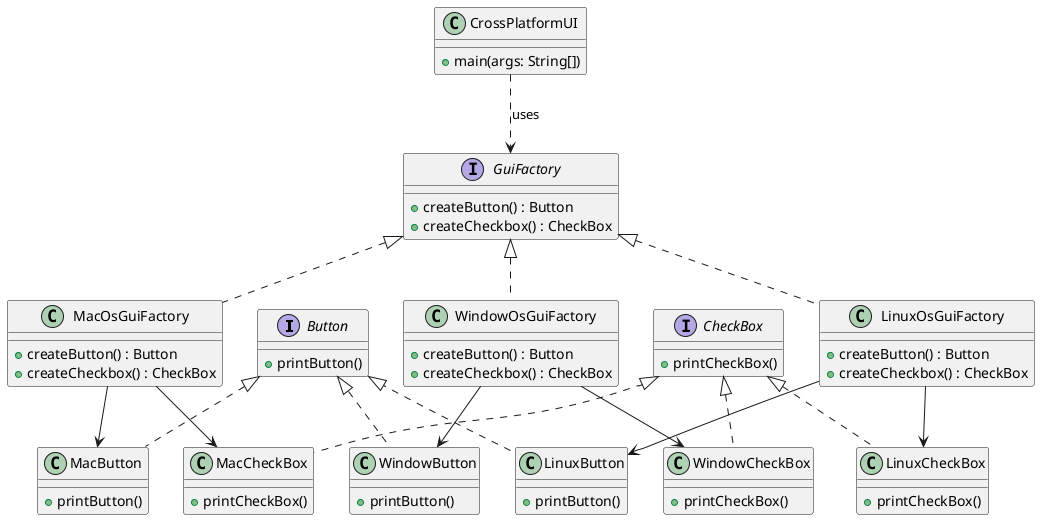@startuml
interface Button {
    + printButton()
}

class MacButton implements Button {
    + printButton()
}

class WindowButton implements Button {
    + printButton()
}

class LinuxButton implements Button {
    + printButton()
}

interface CheckBox {
    + printCheckBox()
}

class MacCheckBox implements CheckBox {
    + printCheckBox()
}

class WindowCheckBox implements CheckBox {
    + printCheckBox()
}

class LinuxCheckBox implements CheckBox {
    + printCheckBox()
}

interface GuiFactory {
    + createButton() : Button
    + createCheckbox() : CheckBox
}

class MacOsGuiFactory implements GuiFactory {
    + createButton() : Button
    + createCheckbox() : CheckBox
}

class WindowOsGuiFactory implements GuiFactory {
    + createButton() : Button
    + createCheckbox() : CheckBox
}

class LinuxOsGuiFactory implements GuiFactory {
    + createButton() : Button
    + createCheckbox() : CheckBox
}

class CrossPlatformUI {
    + main(args: String[])
}

' Relationships

MacOsGuiFactory --> MacButton
WindowOsGuiFactory --> WindowButton
LinuxOsGuiFactory --> LinuxButton

MacOsGuiFactory --> MacCheckBox
WindowOsGuiFactory --> WindowCheckBox
LinuxOsGuiFactory --> LinuxCheckBox

CrossPlatformUI ..> GuiFactory : "uses"
@enduml
